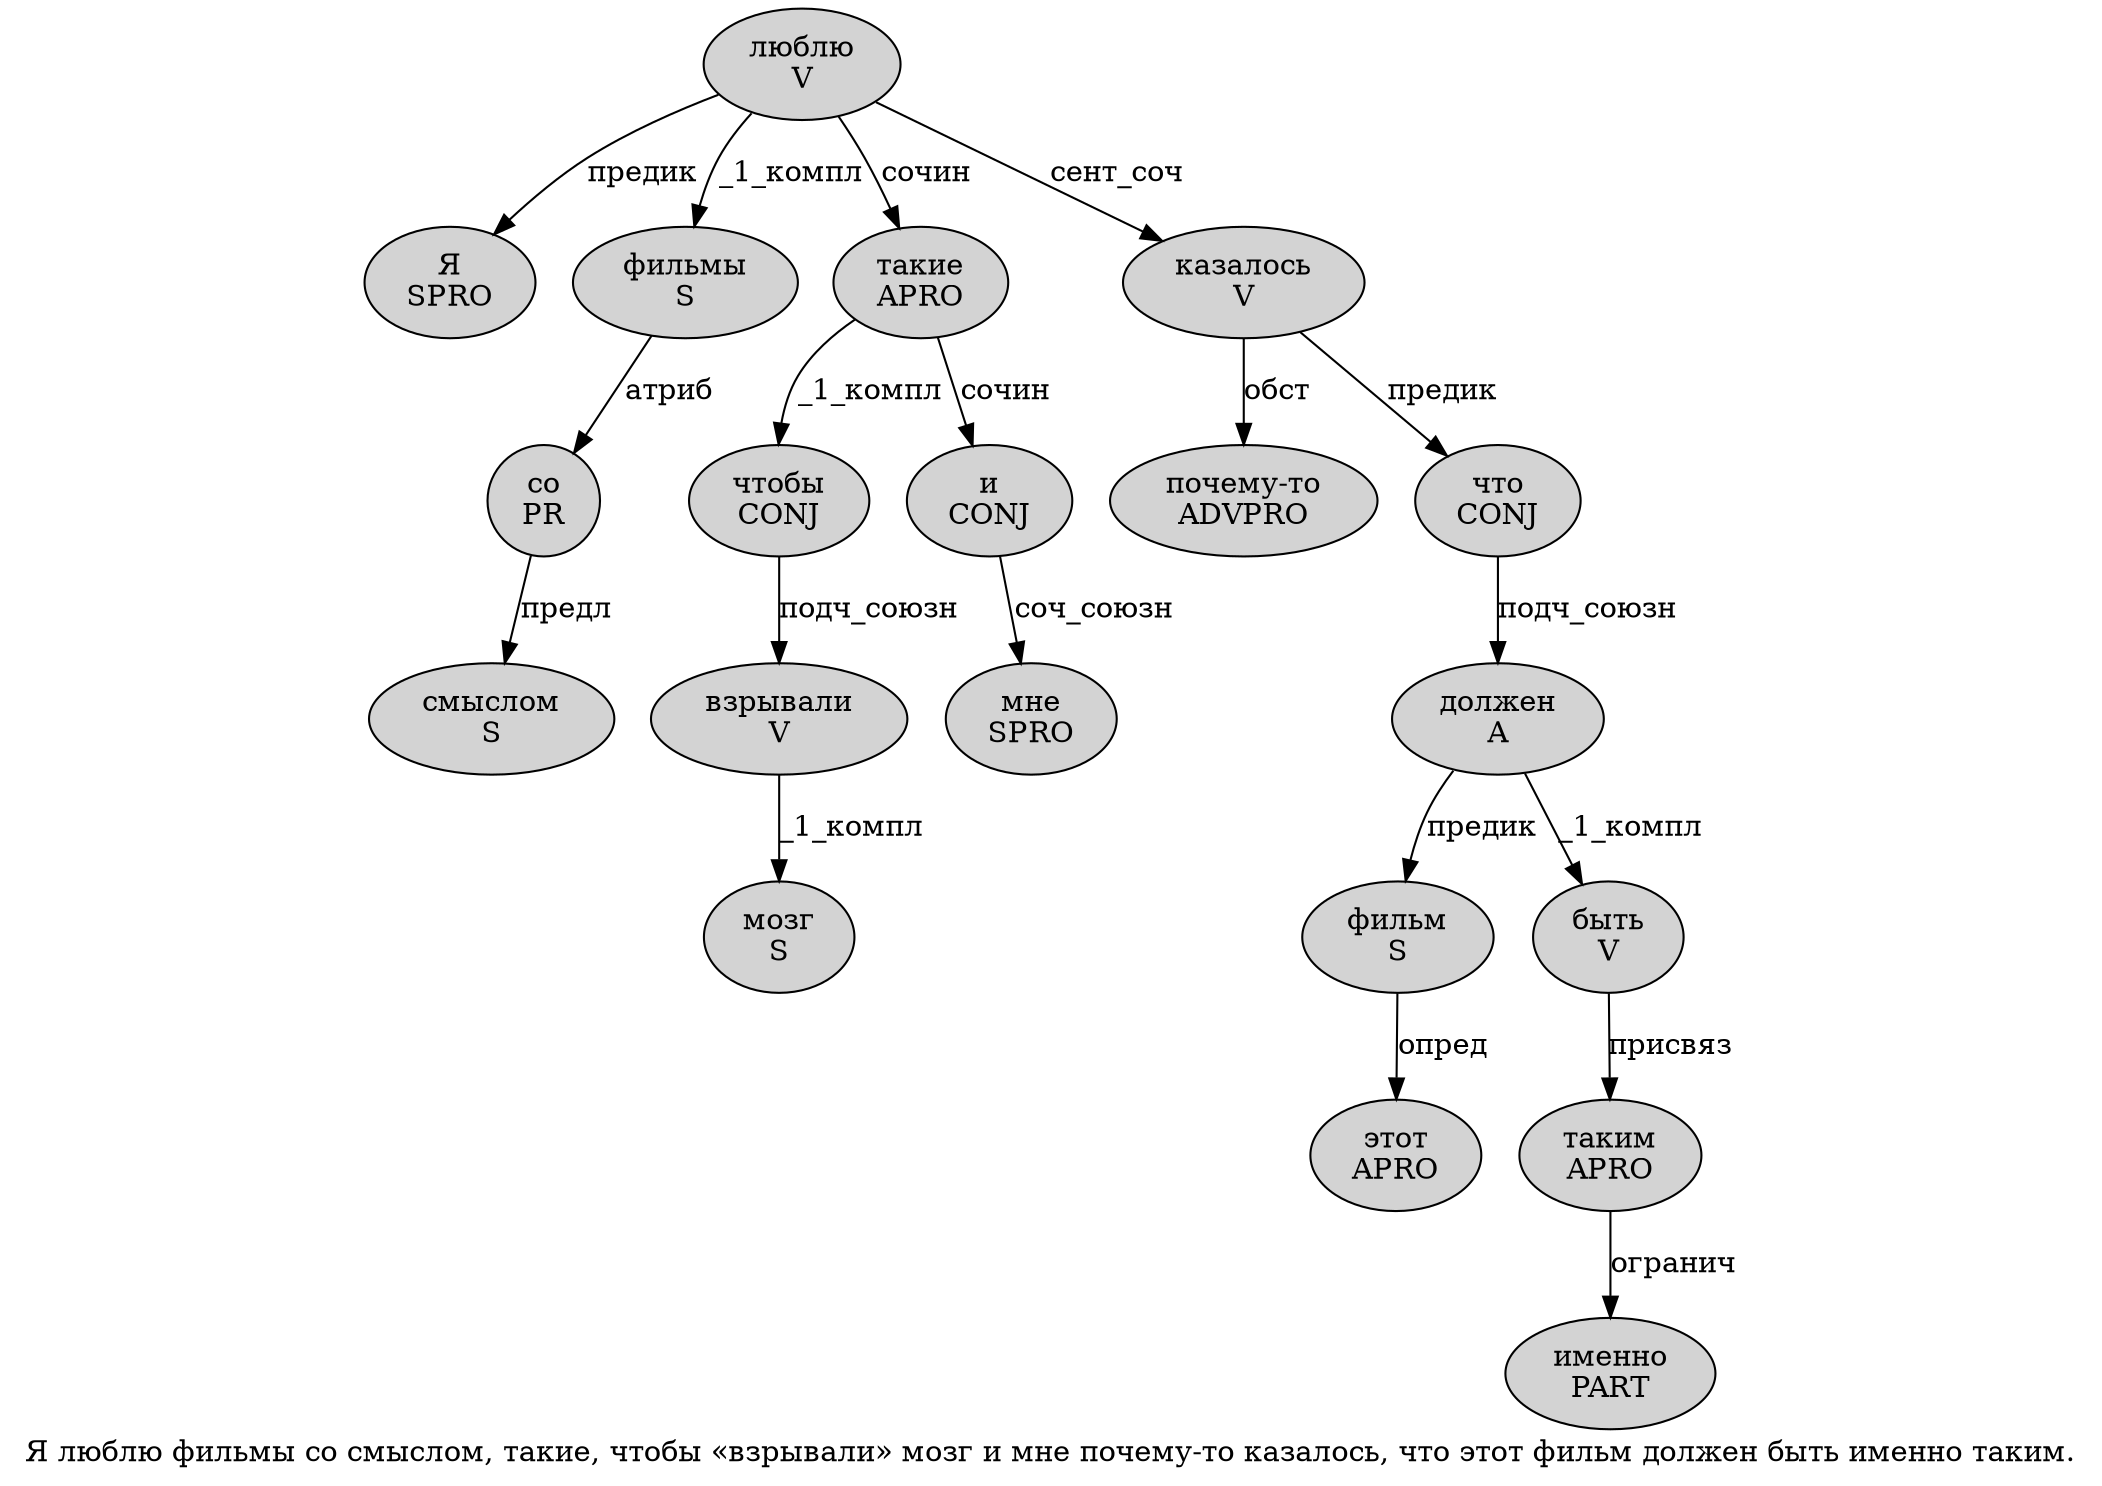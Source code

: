 digraph SENTENCE_2293 {
	graph [label="Я люблю фильмы со смыслом, такие, чтобы «взрывали» мозг и мне почему-то казалось, что этот фильм должен быть именно таким."]
	node [style=filled]
		0 [label="Я
SPRO" color="" fillcolor=lightgray penwidth=1 shape=ellipse]
		1 [label="люблю
V" color="" fillcolor=lightgray penwidth=1 shape=ellipse]
		2 [label="фильмы
S" color="" fillcolor=lightgray penwidth=1 shape=ellipse]
		3 [label="со
PR" color="" fillcolor=lightgray penwidth=1 shape=ellipse]
		4 [label="смыслом
S" color="" fillcolor=lightgray penwidth=1 shape=ellipse]
		6 [label="такие
APRO" color="" fillcolor=lightgray penwidth=1 shape=ellipse]
		8 [label="чтобы
CONJ" color="" fillcolor=lightgray penwidth=1 shape=ellipse]
		10 [label="взрывали
V" color="" fillcolor=lightgray penwidth=1 shape=ellipse]
		12 [label="мозг
S" color="" fillcolor=lightgray penwidth=1 shape=ellipse]
		13 [label="и
CONJ" color="" fillcolor=lightgray penwidth=1 shape=ellipse]
		14 [label="мне
SPRO" color="" fillcolor=lightgray penwidth=1 shape=ellipse]
		15 [label="почему-то
ADVPRO" color="" fillcolor=lightgray penwidth=1 shape=ellipse]
		16 [label="казалось
V" color="" fillcolor=lightgray penwidth=1 shape=ellipse]
		18 [label="что
CONJ" color="" fillcolor=lightgray penwidth=1 shape=ellipse]
		19 [label="этот
APRO" color="" fillcolor=lightgray penwidth=1 shape=ellipse]
		20 [label="фильм
S" color="" fillcolor=lightgray penwidth=1 shape=ellipse]
		21 [label="должен
A" color="" fillcolor=lightgray penwidth=1 shape=ellipse]
		22 [label="быть
V" color="" fillcolor=lightgray penwidth=1 shape=ellipse]
		23 [label="именно
PART" color="" fillcolor=lightgray penwidth=1 shape=ellipse]
		24 [label="таким
APRO" color="" fillcolor=lightgray penwidth=1 shape=ellipse]
			6 -> 8 [label="_1_компл"]
			6 -> 13 [label="сочин"]
			16 -> 15 [label="обст"]
			16 -> 18 [label="предик"]
			2 -> 3 [label="атриб"]
			18 -> 21 [label="подч_союзн"]
			1 -> 0 [label="предик"]
			1 -> 2 [label="_1_компл"]
			1 -> 6 [label="сочин"]
			1 -> 16 [label="сент_соч"]
			3 -> 4 [label="предл"]
			22 -> 24 [label="присвяз"]
			13 -> 14 [label="соч_союзн"]
			10 -> 12 [label="_1_компл"]
			20 -> 19 [label="опред"]
			21 -> 20 [label="предик"]
			21 -> 22 [label="_1_компл"]
			8 -> 10 [label="подч_союзн"]
			24 -> 23 [label="огранич"]
}